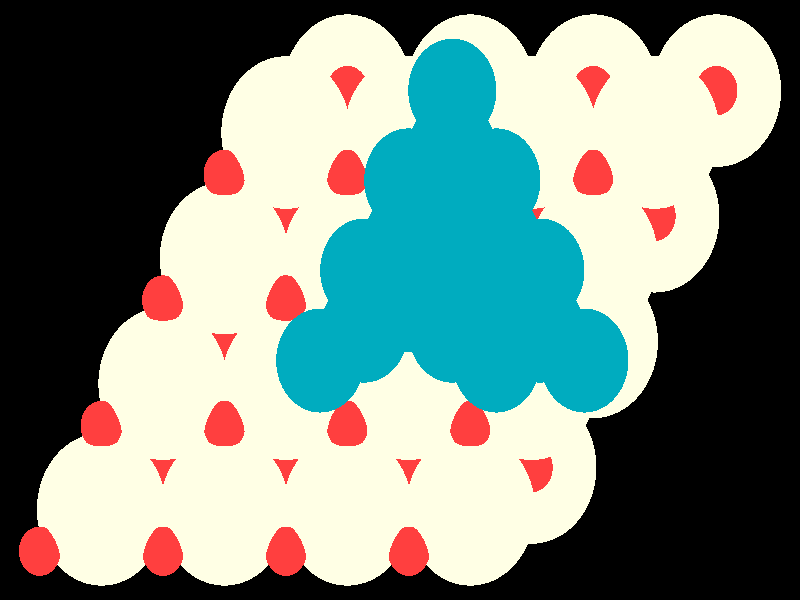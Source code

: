 #include "colors.inc"
#include "finish.inc"

global_settings {assumed_gamma 1 max_trace_level 6}
background {color White transmit 1.0}
camera {orthographic
  right -25.25*x up 16.05*y
  direction 1.00*z
  location <0,0,50.00> look_at <0,0,0>}
light_source {<  2.00,   3.00,  40.00> color White
  area_light <0.70, 0, 0>, <0, 0.70, 0>, 3, 3
  adaptive 1 jitter}

#declare simple = finish {phong 0.7}
#declare pale = finish {ambient 0.5 diffuse 0.85 roughness 0.001 specular 0.200 }
#declare intermediate = finish {ambient 0.3 diffuse 0.6 specular 0.1 roughness 0.04}
#declare vmd = finish {ambient 0.0 diffuse 0.65 phong 0.1 phong_size 40.0 specular 0.5 }
#declare jmol = finish {ambient 0.2 diffuse 0.6 specular 1 roughness 0.001 metallic}
#declare ase2 = finish {ambient 0.05 brilliance 3 diffuse 0.6 metallic specular 0.7 roughness 0.04 reflection 0.15}
#declare ase3 = finish {ambient 0.15 brilliance 2 diffuse 0.6 metallic specular 1.0 roughness 0.001 reflection 0.0}
#declare glass = finish {ambient 0.05 diffuse 0.3 specular 1.0 roughness 0.001}
#declare glass2 = finish {ambient 0.01 diffuse 0.3 specular 1.0 reflection 0.25 roughness 0.001}
#declare Rcell = 0.020;
#declare Rbond = 0.100;

#macro atom(LOC, R, COL, TRANS, FIN)
  sphere{LOC, R texture{pigment{color COL transmit TRANS} finish{FIN}}}
#end
#macro constrain(LOC, R, COL, TRANS FIN)
union{torus{R, Rcell rotate 45*z texture{pigment{color COL transmit TRANS} finish{FIN}}}
      torus{R, Rcell rotate -45*z texture{pigment{color COL transmit TRANS} finish{FIN}}}
      translate LOC}
#end

atom(<  9.99,   5.60, -12.79>, 2.04, rgb <1.00, 1.00, 0.78>, 0.0, ase3) // #0 
atom(<  8.04,   2.24, -12.79>, 2.04, rgb <1.00, 1.00, 0.78>, 0.0, ase3) // #1 
atom(<  6.10,   5.60, -12.79>, 2.04, rgb <1.00, 1.00, 0.78>, 0.0, ase3) // #2 
atom(<  4.16,   2.24, -12.79>, 2.04, rgb <1.00, 1.00, 0.78>, 0.0, ase3) // #3 
atom(<  4.16,   4.48, -11.99>, 0.66, rgb <1.00, 0.05, 0.05>, 0.0, ase3) // #4 
atom(<  8.04,   2.24, -10.41>, 0.66, rgb <1.00, 0.05, 0.05>, 0.0, ase3) // #5 
atom(<  2.22,   1.12, -11.99>, 0.66, rgb <1.00, 0.05, 0.05>, 0.0, ase3) // #6 
atom(<  9.99,   5.60, -10.41>, 0.66, rgb <1.00, 0.05, 0.05>, 0.0, ase3) // #7 
atom(<  8.04,   4.48, -11.99>, 0.66, rgb <1.00, 0.05, 0.05>, 0.0, ase3) // #8 
atom(<  4.16,   2.24, -10.41>, 0.66, rgb <1.00, 0.05, 0.05>, 0.0, ase3) // #9 
atom(<  6.10,   1.12, -11.99>, 0.66, rgb <1.00, 0.05, 0.05>, 0.0, ase3) // #10 
atom(<  6.10,   5.60, -10.41>, 0.66, rgb <1.00, 0.05, 0.05>, 0.0, ase3) // #11 
atom(<  2.22,   1.12,  -9.62>, 2.04, rgb <1.00, 1.00, 0.78>, 0.0, ase3) // #12 
atom(<  4.16,   4.48,  -9.62>, 2.04, rgb <1.00, 1.00, 0.78>, 0.0, ase3) // #13 
atom(<  6.10,   1.12,  -9.62>, 2.04, rgb <1.00, 1.00, 0.78>, 0.0, ase3) // #14 
atom(<  8.04,   4.48,  -9.62>, 2.04, rgb <1.00, 1.00, 0.78>, 0.0, ase3) // #15 
atom(<  4.16,   0.00,  -8.82>, 0.66, rgb <1.00, 0.05, 0.05>, 0.0, ase3) // #16 
atom(<  6.10,   3.36,  -8.82>, 0.66, rgb <1.00, 0.05, 0.05>, 0.0, ase3) // #17 
atom(<  0.28,   0.00,  -8.82>, 0.66, rgb <1.00, 0.05, 0.05>, 0.0, ase3) // #18 
atom(<  2.22,   3.36,  -8.82>, 0.66, rgb <1.00, 0.05, 0.05>, 0.0, ase3) // #19 
atom(<  6.10,  -1.12, -12.79>, 2.04, rgb <1.00, 1.00, 0.78>, 0.0, ase3) // #20 
atom(<  4.16,  -4.48, -12.79>, 2.04, rgb <1.00, 1.00, 0.78>, 0.0, ase3) // #21 
atom(<  2.22,  -1.12, -12.79>, 2.04, rgb <1.00, 1.00, 0.78>, 0.0, ase3) // #22 
atom(<  0.28,  -4.48, -12.79>, 2.04, rgb <1.00, 1.00, 0.78>, 0.0, ase3) // #23 
atom(<  0.28,  -2.24, -11.99>, 0.66, rgb <1.00, 0.05, 0.05>, 0.0, ase3) // #24 
atom(<  4.16,  -4.48, -10.41>, 0.66, rgb <1.00, 0.05, 0.05>, 0.0, ase3) // #25 
atom(< -1.66,  -5.60, -11.99>, 0.66, rgb <1.00, 0.05, 0.05>, 0.0, ase3) // #26 
atom(<  6.10,  -1.12, -10.41>, 0.66, rgb <1.00, 0.05, 0.05>, 0.0, ase3) // #27 
atom(<  4.16,  -2.24, -11.99>, 0.66, rgb <1.00, 0.05, 0.05>, 0.0, ase3) // #28 
atom(<  0.28,  -4.48, -10.41>, 0.66, rgb <1.00, 0.05, 0.05>, 0.0, ase3) // #29 
atom(<  2.22,  -5.60, -11.99>, 0.66, rgb <1.00, 0.05, 0.05>, 0.0, ase3) // #30 
atom(<  2.22,  -1.12, -10.41>, 0.66, rgb <1.00, 0.05, 0.05>, 0.0, ase3) // #31 
atom(< -1.66,  -5.60,  -9.62>, 2.04, rgb <1.00, 1.00, 0.78>, 0.0, ase3) // #32 
atom(<  0.28,  -2.24,  -9.62>, 2.04, rgb <1.00, 1.00, 0.78>, 0.0, ase3) // #33 
atom(<  2.22,  -5.60,  -9.62>, 2.04, rgb <1.00, 1.00, 0.78>, 0.0, ase3) // #34 
atom(<  4.16,  -2.24,  -9.62>, 2.04, rgb <1.00, 1.00, 0.78>, 0.0, ase3) // #35 
atom(<  0.28,  -6.72,  -8.82>, 0.66, rgb <1.00, 0.05, 0.05>, 0.0, ase3) // #36 
atom(<  2.22,  -3.36,  -8.82>, 0.66, rgb <1.00, 0.05, 0.05>, 0.0, ase3) // #37 
atom(< -3.60,  -6.72,  -8.82>, 0.66, rgb <1.00, 0.05, 0.05>, 0.0, ase3) // #38 
atom(< -1.66,  -3.36,  -8.82>, 0.66, rgb <1.00, 0.05, 0.05>, 0.0, ase3) // #39 
atom(<  2.22,   5.60, -12.79>, 2.04, rgb <1.00, 1.00, 0.78>, 0.0, ase3) // #40 
atom(<  0.28,   2.24, -12.79>, 2.04, rgb <1.00, 1.00, 0.78>, 0.0, ase3) // #41 
atom(< -1.66,   5.60, -12.79>, 2.04, rgb <1.00, 1.00, 0.78>, 0.0, ase3) // #42 
atom(< -3.60,   2.24, -12.79>, 2.04, rgb <1.00, 1.00, 0.78>, 0.0, ase3) // #43 
atom(< -3.60,   4.48, -11.99>, 0.66, rgb <1.00, 0.05, 0.05>, 0.0, ase3) // #44 
atom(<  0.28,   2.24, -10.41>, 0.66, rgb <1.00, 0.05, 0.05>, 0.0, ase3) // #45 
atom(< -5.54,   1.12, -11.99>, 0.66, rgb <1.00, 0.05, 0.05>, 0.0, ase3) // #46 
atom(<  2.22,   5.60, -10.41>, 0.66, rgb <1.00, 0.05, 0.05>, 0.0, ase3) // #47 
atom(<  0.28,   4.48, -11.99>, 0.66, rgb <1.00, 0.05, 0.05>, 0.0, ase3) // #48 
atom(< -3.60,   2.24, -10.41>, 0.66, rgb <1.00, 0.05, 0.05>, 0.0, ase3) // #49 
atom(< -1.66,   1.12, -11.99>, 0.66, rgb <1.00, 0.05, 0.05>, 0.0, ase3) // #50 
atom(< -1.66,   5.60, -10.41>, 0.66, rgb <1.00, 0.05, 0.05>, 0.0, ase3) // #51 
atom(< -5.54,   1.12,  -9.62>, 2.04, rgb <1.00, 1.00, 0.78>, 0.0, ase3) // #52 
atom(< -3.60,   4.48,  -9.62>, 2.04, rgb <1.00, 1.00, 0.78>, 0.0, ase3) // #53 
atom(< -1.66,   1.12,  -9.62>, 2.04, rgb <1.00, 1.00, 0.78>, 0.0, ase3) // #54 
atom(<  0.28,   4.48,  -9.62>, 2.04, rgb <1.00, 1.00, 0.78>, 0.0, ase3) // #55 
atom(< -3.60,   0.00,  -8.82>, 0.66, rgb <1.00, 0.05, 0.05>, 0.0, ase3) // #56 
atom(< -1.66,   3.36,  -8.82>, 0.66, rgb <1.00, 0.05, 0.05>, 0.0, ase3) // #57 
atom(< -7.48,   0.00,  -8.82>, 0.66, rgb <1.00, 0.05, 0.05>, 0.0, ase3) // #58 
atom(< -5.54,   3.36,  -8.82>, 0.66, rgb <1.00, 0.05, 0.05>, 0.0, ase3) // #59 
atom(< -1.66,  -1.12, -12.79>, 2.04, rgb <1.00, 1.00, 0.78>, 0.0, ase3) // #60 
atom(< -3.60,  -4.48, -12.79>, 2.04, rgb <1.00, 1.00, 0.78>, 0.0, ase3) // #61 
atom(< -5.54,  -1.12, -12.79>, 2.04, rgb <1.00, 1.00, 0.78>, 0.0, ase3) // #62 
atom(< -7.48,  -4.48, -12.79>, 2.04, rgb <1.00, 1.00, 0.78>, 0.0, ase3) // #63 
atom(< -7.48,  -2.24, -11.99>, 0.66, rgb <1.00, 0.05, 0.05>, 0.0, ase3) // #64 
atom(< -3.60,  -4.48, -10.41>, 0.66, rgb <1.00, 0.05, 0.05>, 0.0, ase3) // #65 
atom(< -9.42,  -5.60, -11.99>, 0.66, rgb <1.00, 0.05, 0.05>, 0.0, ase3) // #66 
atom(< -1.66,  -1.12, -10.41>, 0.66, rgb <1.00, 0.05, 0.05>, 0.0, ase3) // #67 
atom(< -3.60,  -2.24, -11.99>, 0.66, rgb <1.00, 0.05, 0.05>, 0.0, ase3) // #68 
atom(< -7.48,  -4.48, -10.41>, 0.66, rgb <1.00, 0.05, 0.05>, 0.0, ase3) // #69 
atom(< -5.54,  -5.60, -11.99>, 0.66, rgb <1.00, 0.05, 0.05>, 0.0, ase3) // #70 
atom(< -5.54,  -1.12, -10.41>, 0.66, rgb <1.00, 0.05, 0.05>, 0.0, ase3) // #71 
atom(< -9.42,  -5.60,  -9.62>, 2.04, rgb <1.00, 1.00, 0.78>, 0.0, ase3) // #72 
atom(< -7.48,  -2.24,  -9.62>, 2.04, rgb <1.00, 1.00, 0.78>, 0.0, ase3) // #73 
atom(< -5.54,  -5.60,  -9.62>, 2.04, rgb <1.00, 1.00, 0.78>, 0.0, ase3) // #74 
atom(< -3.60,  -2.24,  -9.62>, 2.04, rgb <1.00, 1.00, 0.78>, 0.0, ase3) // #75 
atom(< -7.48,  -6.72,  -8.82>, 0.66, rgb <1.00, 0.05, 0.05>, 0.0, ase3) // #76 
atom(< -5.54,  -3.36,  -8.82>, 0.66, rgb <1.00, 0.05, 0.05>, 0.0, ase3) // #77 
atom(<-11.37,  -6.72,  -8.82>, 0.66, rgb <1.00, 0.05, 0.05>, 0.0, ase3) // #78 
atom(< -9.42,  -3.36,  -8.82>, 0.66, rgb <1.00, 0.05, 0.05>, 0.0, ase3) // #79 
atom(<  3.04,  -1.62,  -6.81>, 1.39, rgb <0.00, 0.41, 0.52>, 0.0, ase3) // #80 
atom(< -1.13,   0.79,  -6.81>, 1.39, rgb <0.00, 0.41, 0.52>, 0.0, ase3) // #81 
atom(<  3.04,   3.20,  -6.81>, 1.39, rgb <0.00, 0.41, 0.52>, 0.0, ase3) // #82 
atom(<  0.26,   3.20,  -6.81>, 1.39, rgb <0.00, 0.41, 0.52>, 0.0, ase3) // #83 
atom(<  4.43,   0.79,  -6.81>, 1.39, rgb <0.00, 0.41, 0.52>, 0.0, ase3) // #84 
atom(<  3.04,   1.59,  -4.54>, 1.39, rgb <0.00, 0.41, 0.52>, 0.0, ase3) // #85 
atom(<  1.65,  -0.82,  -4.54>, 1.39, rgb <0.00, 0.41, 0.52>, 0.0, ase3) // #86 
atom(<  0.26,   1.59,  -4.54>, 1.39, rgb <0.00, 0.41, 0.52>, 0.0, ase3) // #87 
atom(< -1.13,  -0.82,  -4.54>, 1.39, rgb <0.00, 0.41, 0.52>, 0.0, ase3) // #88 
atom(<  1.65,   4.00,  -4.54>, 1.39, rgb <0.00, 0.41, 0.52>, 0.0, ase3) // #89 
atom(< -2.52,  -1.62,  -6.81>, 1.39, rgb <0.00, 0.41, 0.52>, 0.0, ase3) // #90 
atom(<  1.65,   5.60,  -6.81>, 1.39, rgb <0.00, 0.41, 0.52>, 0.0, ase3) // #91 
atom(<  4.43,  -0.82,  -4.54>, 1.39, rgb <0.00, 0.41, 0.52>, 0.0, ase3) // #92 
atom(<  5.82,  -1.62,  -6.81>, 1.39, rgb <0.00, 0.41, 0.52>, 0.0, ase3) // #93 
atom(<  3.04,  -0.01,  -2.27>, 1.39, rgb <0.00, 0.41, 0.52>, 0.0, ase3) // #94 
atom(<  1.65,   2.39,  -2.27>, 1.39, rgb <0.00, 0.41, 0.52>, 0.0, ase3) // #95 
atom(<  0.26,  -0.01,  -2.27>, 1.39, rgb <0.00, 0.41, 0.52>, 0.0, ase3) // #96 
atom(<  1.65,   0.79,   0.00>, 1.39, rgb <0.00, 0.41, 0.52>, 0.0, ase3) // #97 

